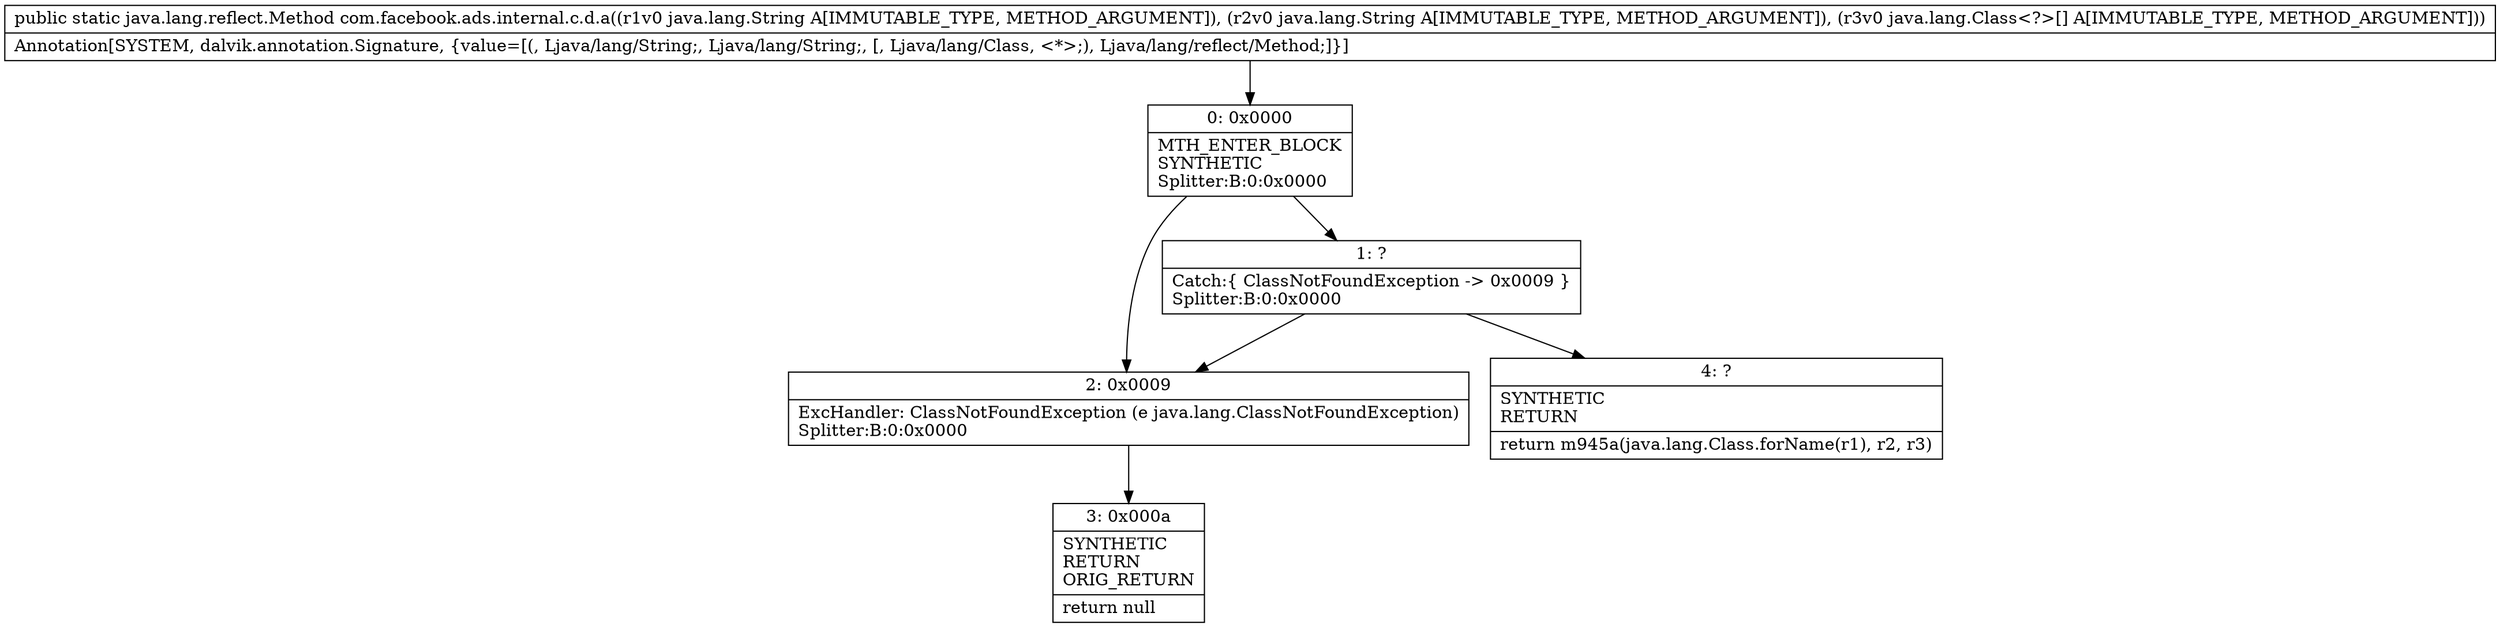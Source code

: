 digraph "CFG forcom.facebook.ads.internal.c.d.a(Ljava\/lang\/String;Ljava\/lang\/String;[Ljava\/lang\/Class;)Ljava\/lang\/reflect\/Method;" {
Node_0 [shape=record,label="{0\:\ 0x0000|MTH_ENTER_BLOCK\lSYNTHETIC\lSplitter:B:0:0x0000\l}"];
Node_1 [shape=record,label="{1\:\ ?|Catch:\{ ClassNotFoundException \-\> 0x0009 \}\lSplitter:B:0:0x0000\l}"];
Node_2 [shape=record,label="{2\:\ 0x0009|ExcHandler: ClassNotFoundException (e java.lang.ClassNotFoundException)\lSplitter:B:0:0x0000\l}"];
Node_3 [shape=record,label="{3\:\ 0x000a|SYNTHETIC\lRETURN\lORIG_RETURN\l|return null\l}"];
Node_4 [shape=record,label="{4\:\ ?|SYNTHETIC\lRETURN\l|return m945a(java.lang.Class.forName(r1), r2, r3)\l}"];
MethodNode[shape=record,label="{public static java.lang.reflect.Method com.facebook.ads.internal.c.d.a((r1v0 java.lang.String A[IMMUTABLE_TYPE, METHOD_ARGUMENT]), (r2v0 java.lang.String A[IMMUTABLE_TYPE, METHOD_ARGUMENT]), (r3v0 java.lang.Class\<?\>[] A[IMMUTABLE_TYPE, METHOD_ARGUMENT]))  | Annotation[SYSTEM, dalvik.annotation.Signature, \{value=[(, Ljava\/lang\/String;, Ljava\/lang\/String;, [, Ljava\/lang\/Class, \<*\>;), Ljava\/lang\/reflect\/Method;]\}]\l}"];
MethodNode -> Node_0;
Node_0 -> Node_1;
Node_0 -> Node_2;
Node_1 -> Node_2;
Node_1 -> Node_4;
Node_2 -> Node_3;
}

